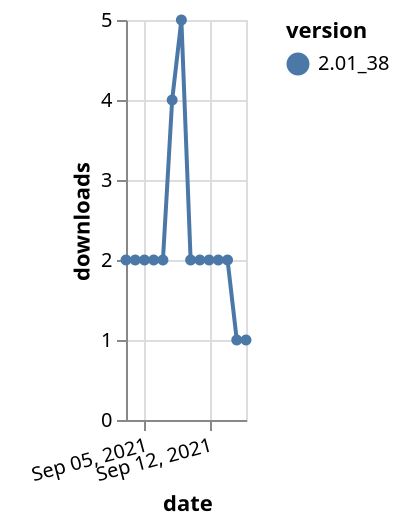 {"$schema": "https://vega.github.io/schema/vega-lite/v5.json", "description": "A simple bar chart with embedded data.", "data": {"values": [{"date": "2021-09-03", "total": 4103, "delta": 2, "version": "2.01_38"}, {"date": "2021-09-04", "total": 4105, "delta": 2, "version": "2.01_38"}, {"date": "2021-09-05", "total": 4107, "delta": 2, "version": "2.01_38"}, {"date": "2021-09-06", "total": 4109, "delta": 2, "version": "2.01_38"}, {"date": "2021-09-07", "total": 4111, "delta": 2, "version": "2.01_38"}, {"date": "2021-09-08", "total": 4115, "delta": 4, "version": "2.01_38"}, {"date": "2021-09-09", "total": 4120, "delta": 5, "version": "2.01_38"}, {"date": "2021-09-10", "total": 4122, "delta": 2, "version": "2.01_38"}, {"date": "2021-09-11", "total": 4124, "delta": 2, "version": "2.01_38"}, {"date": "2021-09-12", "total": 4126, "delta": 2, "version": "2.01_38"}, {"date": "2021-09-13", "total": 4128, "delta": 2, "version": "2.01_38"}, {"date": "2021-09-14", "total": 4130, "delta": 2, "version": "2.01_38"}, {"date": "2021-09-15", "total": 4131, "delta": 1, "version": "2.01_38"}, {"date": "2021-09-16", "total": 4132, "delta": 1, "version": "2.01_38"}]}, "width": "container", "mark": {"type": "line", "point": {"filled": true}}, "encoding": {"x": {"field": "date", "type": "temporal", "timeUnit": "yearmonthdate", "title": "date", "axis": {"labelAngle": -15}}, "y": {"field": "delta", "type": "quantitative", "title": "downloads"}, "color": {"field": "version", "type": "nominal"}, "tooltip": {"field": "delta"}}}